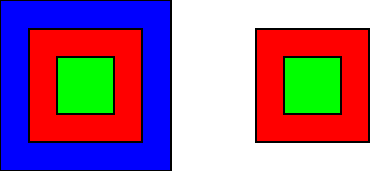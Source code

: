 unitsize(1cm);

void drawbox(real x, real y, bool all) {
    if (all) {
        fill(box((0+x,0+y), (3+x,3+y)), blue);
        draw(box((0+x,0+y), (3+x,3+y)));
    }
    fill(box((0.5+x,0.5+y), (2.5+x,2.5+y)), red);
    draw(box((0.5+x,0.5+y), (2.5+x,2.5+y)));
    fill(box((1+x,1+y), (2+x,2+y)), green);
    draw(box((1+x,1+y), (2+x,2+y)));
}

drawbox(0,0,true);
drawbox(4,0,false);
